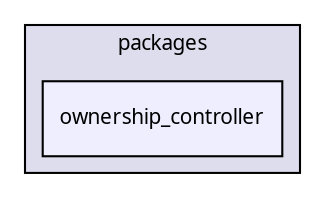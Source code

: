 digraph "packages/permit/packages/ownership/packages/ownership_controller/" {
  compound=true
  node [ fontsize="10", fontname="FreeSans.ttf"];
  edge [ labelfontsize="10", labelfontname="FreeSans.ttf"];
  subgraph clusterdir_39517b307f33866d1f7e71d16b01bbdf {
    graph [ bgcolor="#ddddee", pencolor="black", label="packages" fontname="FreeSans.ttf", fontsize="10", URL="dir_39517b307f33866d1f7e71d16b01bbdf.html"]
  dir_ad5db3839231f2561279371f5b474a51 [shape=box, label="ownership_controller", style="filled", fillcolor="#eeeeff", pencolor="black", URL="dir_ad5db3839231f2561279371f5b474a51.html"];
  }
}
